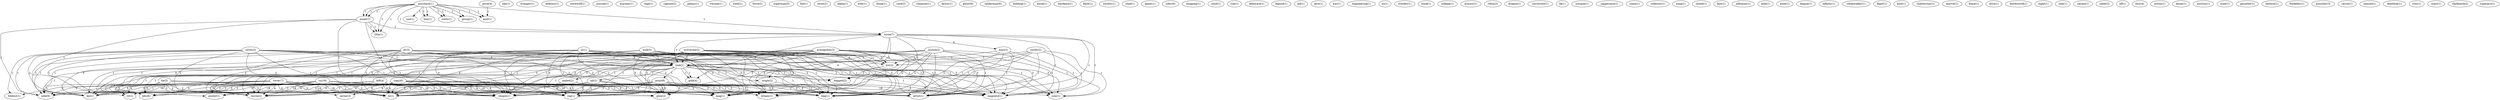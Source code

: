 digraph G {
  purchase [ label="purchase(1)" ];
  email [ label="email(1)" ];
  use [ label="use(1)" ];
  box [ label="box(1)" ];
  issue [ label="issue(7)" ];
  costs [ label="costs(1)" ];
  email [ label="email(1)" ];
  title [ label="title(1)" ];
  group [ label="group(1)" ];
  mail [ label="mail(1)" ];
  loki [ label="loki(1)" ];
  avenger [ label="avenger(1)" ];
  address [ label="address(1)" ];
  werewolf [ label="werewolf(1)" ];
  journal [ label="journal(1)" ];
  mariner [ label="mariner(1)" ];
  rage [ label="rage(1)" ];
  captain [ label="captain(2)" ];
  galaxy [ label="galaxy(1)" ];
  chopin [ label="chopin(1)" ];
  udel [ label="udel(6)" ];
  edu [ label="edu(6)" ];
  chopin [ label="chopin(1)" ];
  copy [ label="copy(6)" ];
  poster [ label="poster(1)" ];
  series [ label="series(3)" ];
  rd [ label="rd(1)" ];
  lee [ label="lee(1)" ];
  glow [ label="glow(2)" ];
  reg [ label="reg(1)" ];
  dream [ label="dream(1)" ];
  movie [ label="movie(2)" ];
  bi [ label="bi(1)" ];
  artist [ label="artist(1)" ];
  bag [ label="bag(1)" ];
  mag [ label="mag(1)" ];
  volume [ label="volume(1)" ];
  steel [ label="steel(1)" ];
  force [ label="force(2)" ];
  superman [ label="superman(5)" ];
  tie [ label="tie(5)" ];
  foil [ label="foil(1)" ];
  ravel [ label="ravel(2)" ];
  vs [ label="vs(18)" ];
  size [ label="size(1)" ];
  alpha [ label="alpha(1)" ];
  cover [ label="cover(7)" ];
  foldout [ label="foldout(1)" ];
  magneto [ label="magneto(1)" ];
  web [ label="web(1)" ];
  thing [ label="thing(1)" ];
  card [ label="card(2)" ];
  compute [ label="compute(1)" ];
  factor [ label="factor(1)" ];
  ghost [ label="ghost(6)" ];
  silver [ label="silver(3)" ];
  look [ label="look(1)" ];
  look [ label="look(1)" ];
  spiderman [ label="spiderman(6)" ];
  bidding [ label="bidding(1)" ];
  hawk [ label="hawk(1)" ];
  hawkeye [ label="hawkeye(1)" ];
  flash [ label="flash(1)" ];
  left [ label="left(4)" ];
  sealed [ label="sealed(2)" ];
  nd [ label="nd(3)" ];
  print [ label="print(8)" ];
  origin [ label="origin(2)" ];
  gold [ label="gold(4)" ];
  bagged [ label="bagged(2)" ];
  society [ label="society(1)" ];
  read [ label="read(1)" ];
  dr [ label="dr(3)" ];
  agent [ label="agent(1)" ];
  rider [ label="rider(6)" ];
  shipping [ label="shipping(1)" ];
  hulk [ label="hulk(5)" ];
  list [ label="list(2)" ];
  send [ label="send(1)" ];
  sub [ label="sub(1)" ];
  wolverine [ label="wolverine(2)" ];
  delaware [ label="delaware(1)" ];
  st [ label="st(1)" ];
  legend [ label="legend(1)" ];
  aid [ label="aid(1)" ];
  give [ label="give(1)" ];
  war [ label="war(1)" ];
  armegedon [ label="armegedon(3)" ];
  engineering [ label="engineering(1)" ];
  ex [ label="ex(1)" ];
  wonder [ label="wonder(1)" ];
  book [ label="book(1)" ];
  college [ label="college(1)" ];
  purchase [ label="purchase(1)" ];
  justice [ label="justice(2)" ];
  armory [ label="armory(1)" ];
  robin [ label="robin(2)" ];
  surfer [ label="surfer(2)" ];
  dragon [ label="dragon(1)" ];
  man [ label="man(3)" ];
  university [ label="university(1)" ];
  ok [ label="ok(1)" ];
  octopus [ label="octopus(1)" ];
  juggernaut [ label="juggernaut(1)" ];
  come [ label="come(1)" ];
  collector [ label="collector(1)" ];
  ninja [ label="ninja(1)" ];
  shield [ label="shield(1)" ];
  fant [ label="fant(1)" ];
  jelloman [ label="jelloman(1)" ];
  mile [ label="mile(1)" ];
  meet [ label="meet(1)" ];
  league [ label="league(1)" ];
  infinity [ label="infinity(1)" ];
  sleepwalker [ label="sleepwalker(1)" ];
  flight [ label="flight(1)" ];
  kool [ label="kool(1)" ];
  shatterstar [ label="shatterstar(1)" ];
  marvel [ label="marvel(1)" ];
  blaze [ label="blaze(1)" ];
  dove [ label="dove(1)" ];
  hawkworld [ label="hawkworld(1)" ];
  night [ label="night(1)" ];
  sale [ label="sale(1)" ];
  nacme [ label="nacme(1)" ];
  cable [ label="cable(2)" ];
  price [ label="price(4)" ];
  nfl [ label="nfl(1)" ];
  thor [ label="thor(4)" ];
  action [ label="action(1)" ];
  doom [ label="doom(1)" ];
  auction [ label="auction(1)" ];
  mint [ label="mint(1)" ];
  gauntlet [ label="gauntlet(1)" ];
  lantern [ label="lantern(1)" ];
  foolkiller [ label="foolkiller(1)" ];
  punisher [ label="punisher(3)" ];
  carrot [ label="carrot(1)" ];
  samuel [ label="samuel(1)" ];
  deathlok [ label="deathlok(1)" ];
  ross [ label="ross(1)" ];
  coast [ label="coast(1)" ];
  darkhawk [ label="darkhawk(2)" ];
  superpro [ label="superpro(1)" ];
  purchase -> email [ label="1" ];
  purchase -> use [ label="1" ];
  purchase -> box [ label="1" ];
  purchase -> issue [ label="1" ];
  purchase -> costs [ label="1" ];
  purchase -> email [ label="1" ];
  purchase -> title [ label="1" ];
  purchase -> group [ label="1" ];
  purchase -> mail [ label="1" ];
  email -> chopin [ label="1" ];
  email -> udel [ label="1" ];
  email -> edu [ label="1" ];
  email -> chopin [ label="1" ];
  email -> issue [ label="1" ];
  email -> title [ label="1" ];
  copy -> poster [ label="6" ];
  copy -> series [ label="6" ];
  copy -> rd [ label="6" ];
  copy -> udel [ label="3" ];
  copy -> lee [ label="3" ];
  copy -> glow [ label="6" ];
  copy -> edu [ label="3" ];
  copy -> chopin [ label="3" ];
  copy -> reg [ label="3" ];
  copy -> dream [ label="6" ];
  copy -> movie [ label="6" ];
  copy -> bi [ label="6" ];
  copy -> artist [ label="3" ];
  copy -> bag [ label="3" ];
  copy -> mag [ label="6" ];
  tie -> poster [ label="2" ];
  tie -> rd [ label="2" ];
  tie -> udel [ label="3" ];
  tie -> edu [ label="3" ];
  tie -> chopin [ label="3" ];
  tie -> movie [ label="2" ];
  tie -> bi [ label="2" ];
  tie -> mag [ label="2" ];
  vs -> poster [ label="18" ];
  vs -> series [ label="18" ];
  vs -> rd [ label="18" ];
  vs -> udel [ label="1" ];
  vs -> lee [ label="1" ];
  vs -> glow [ label="18" ];
  vs -> edu [ label="1" ];
  vs -> chopin [ label="1" ];
  vs -> dream [ label="18" ];
  vs -> movie [ label="18" ];
  vs -> bi [ label="18" ];
  vs -> size [ label="18" ];
  vs -> bag [ label="1" ];
  vs -> mag [ label="18" ];
  cover -> poster [ label="4" ];
  cover -> foldout [ label="3" ];
  cover -> rd [ label="4" ];
  cover -> udel [ label="3" ];
  cover -> lee [ label="3" ];
  cover -> edu [ label="3" ];
  cover -> chopin [ label="3" ];
  cover -> reg [ label="3" ];
  cover -> movie [ label="4" ];
  cover -> bi [ label="4" ];
  cover -> magneto [ label="3" ];
  cover -> artist [ label="3" ];
  cover -> bag [ label="3" ];
  cover -> mag [ label="4" ];
  silver -> foldout [ label="1" ];
  silver -> look [ label="1" ];
  silver -> rd [ label="2" ];
  silver -> udel [ label="1" ];
  silver -> lee [ label="1" ];
  silver -> edu [ label="1" ];
  silver -> chopin [ label="1" ];
  silver -> reg [ label="1" ];
  silver -> movie [ label="2" ];
  silver -> bi [ label="2" ];
  silver -> magneto [ label="1" ];
  silver -> artist [ label="1" ];
  silver -> bag [ label="1" ];
  silver -> mag [ label="2" ];
  silver -> look [ label="1" ];
  left -> rd [ label="4" ];
  left -> udel [ label="3" ];
  left -> lee [ label="3" ];
  left -> edu [ label="3" ];
  left -> chopin [ label="3" ];
  left -> reg [ label="3" ];
  left -> movie [ label="4" ];
  left -> bi [ label="4" ];
  left -> artist [ label="3" ];
  left -> bag [ label="3" ];
  left -> mag [ label="4" ];
  look -> udel [ label="1" ];
  look -> sealed [ label="1" ];
  look -> nd [ label="1" ];
  look -> lee [ label="1" ];
  look -> print [ label="1" ];
  look -> edu [ label="1" ];
  look -> chopin [ label="1" ];
  look -> reg [ label="1" ];
  look -> magneto [ label="1" ];
  look -> origin [ label="1" ];
  look -> artist [ label="1" ];
  look -> bag [ label="1" ];
  look -> gold [ label="1" ];
  look -> bagged [ label="1" ];
  dr -> udel [ label="1" ];
  dr -> lee [ label="1" ];
  dr -> glow [ label="2" ];
  dr -> edu [ label="1" ];
  dr -> chopin [ label="1" ];
  dr -> reg [ label="1" ];
  dr -> movie [ label="2" ];
  dr -> bi [ label="2" ];
  dr -> magneto [ label="1" ];
  dr -> artist [ label="1" ];
  dr -> bag [ label="1" ];
  dr -> mag [ label="2" ];
  dr -> look [ label="1" ];
  hulk -> lee [ label="1" ];
  hulk -> glow [ label="5" ];
  hulk -> edu [ label="1" ];
  hulk -> chopin [ label="1" ];
  hulk -> reg [ label="1" ];
  hulk -> dream [ label="5" ];
  hulk -> movie [ label="5" ];
  hulk -> bi [ label="5" ];
  hulk -> size [ label="5" ];
  hulk -> magneto [ label="1" ];
  hulk -> artist [ label="1" ];
  hulk -> bag [ label="1" ];
  hulk -> mag [ label="5" ];
  hulk -> look [ label="1" ];
  hulk -> list [ label="5" ];
  sealed -> edu [ label="1" ];
  sealed -> chopin [ label="1" ];
  sealed -> bag [ label="1" ];
  wolverine -> lee [ label="1" ];
  wolverine -> glow [ label="1" ];
  wolverine -> edu [ label="1" ];
  wolverine -> chopin [ label="1" ];
  wolverine -> reg [ label="1" ];
  wolverine -> dream [ label="1" ];
  wolverine -> movie [ label="1" ];
  wolverine -> bi [ label="1" ];
  wolverine -> size [ label="1" ];
  wolverine -> magneto [ label="1" ];
  wolverine -> artist [ label="1" ];
  wolverine -> bag [ label="1" ];
  wolverine -> mag [ label="1" ];
  wolverine -> look [ label="1" ];
  wolverine -> list [ label="1" ];
  st -> lee [ label="3" ];
  st -> glow [ label="1" ];
  st -> edu [ label="3" ];
  st -> chopin [ label="3" ];
  st -> reg [ label="3" ];
  st -> dream [ label="1" ];
  st -> movie [ label="1" ];
  st -> bi [ label="1" ];
  st -> size [ label="1" ];
  st -> magneto [ label="3" ];
  st -> artist [ label="3" ];
  st -> bag [ label="3" ];
  st -> mag [ label="1" ];
  st -> look [ label="3" ];
  nd -> lee [ label="3" ];
  nd -> edu [ label="3" ];
  nd -> chopin [ label="3" ];
  nd -> reg [ label="3" ];
  nd -> movie [ label="1" ];
  nd -> bi [ label="1" ];
  nd -> magneto [ label="3" ];
  nd -> artist [ label="3" ];
  nd -> bag [ label="3" ];
  nd -> mag [ label="1" ];
  print -> glow [ label="3" ];
  print -> edu [ label="5" ];
  print -> chopin [ label="5" ];
  print -> reg [ label="5" ];
  print -> dream [ label="3" ];
  print -> movie [ label="3" ];
  print -> bi [ label="3" ];
  print -> magneto [ label="5" ];
  print -> artist [ label="5" ];
  print -> bag [ label="5" ];
  print -> mag [ label="3" ];
  armegedon -> glow [ label="3" ];
  armegedon -> edu [ label="3" ];
  armegedon -> chopin [ label="3" ];
  armegedon -> reg [ label="3" ];
  armegedon -> dream [ label="3" ];
  armegedon -> movie [ label="3" ];
  armegedon -> bi [ label="3" ];
  armegedon -> size [ label="3" ];
  armegedon -> magneto [ label="3" ];
  armegedon -> artist [ label="3" ];
  armegedon -> bag [ label="3" ];
  armegedon -> mag [ label="3" ];
  armegedon -> look [ label="3" ];
  armegedon -> list [ label="3" ];
  purchase -> box [ label="1" ];
  purchase -> issue [ label="1" ];
  purchase -> costs [ label="1" ];
  purchase -> email [ label="1" ];
  purchase -> title [ label="1" ];
  purchase -> group [ label="1" ];
  purchase -> mail [ label="1" ];
  justice -> dream [ label="1" ];
  justice -> movie [ label="1" ];
  justice -> bi [ label="1" ];
  justice -> size [ label="1" ];
  justice -> magneto [ label="1" ];
  justice -> artist [ label="1" ];
  justice -> bag [ label="1" ];
  justice -> mag [ label="1" ];
  justice -> look [ label="1" ];
  justice -> list [ label="1" ];
  surfer -> size [ label="1" ];
  surfer -> magneto [ label="1" ];
  surfer -> artist [ label="1" ];
  surfer -> bag [ label="1" ];
  surfer -> mag [ label="1" ];
  surfer -> look [ label="1" ];
  surfer -> list [ label="1" ];
  issue -> man [ label="4" ];
  issue -> magneto [ label="1" ];
  issue -> origin [ label="5" ];
  issue -> artist [ label="1" ];
  issue -> bag [ label="1" ];
  issue -> mag [ label="4" ];
  issue -> look [ label="1" ];
  issue -> gold [ label="5" ];
  issue -> bagged [ label="5" ];
  man -> magneto [ label="1" ];
  man -> artist [ label="1" ];
  man -> bag [ label="1" ];
  man -> mag [ label="2" ];
  man -> look [ label="1" ];
  origin -> bag [ label="1" ];
  origin -> mag [ label="1" ];
  email -> title [ label="1" ];
  price -> mail [ label="1" ];
  look -> gold [ label="1" ];
  look -> bagged [ label="1" ];
  list -> bagged [ label="1" ];
}
